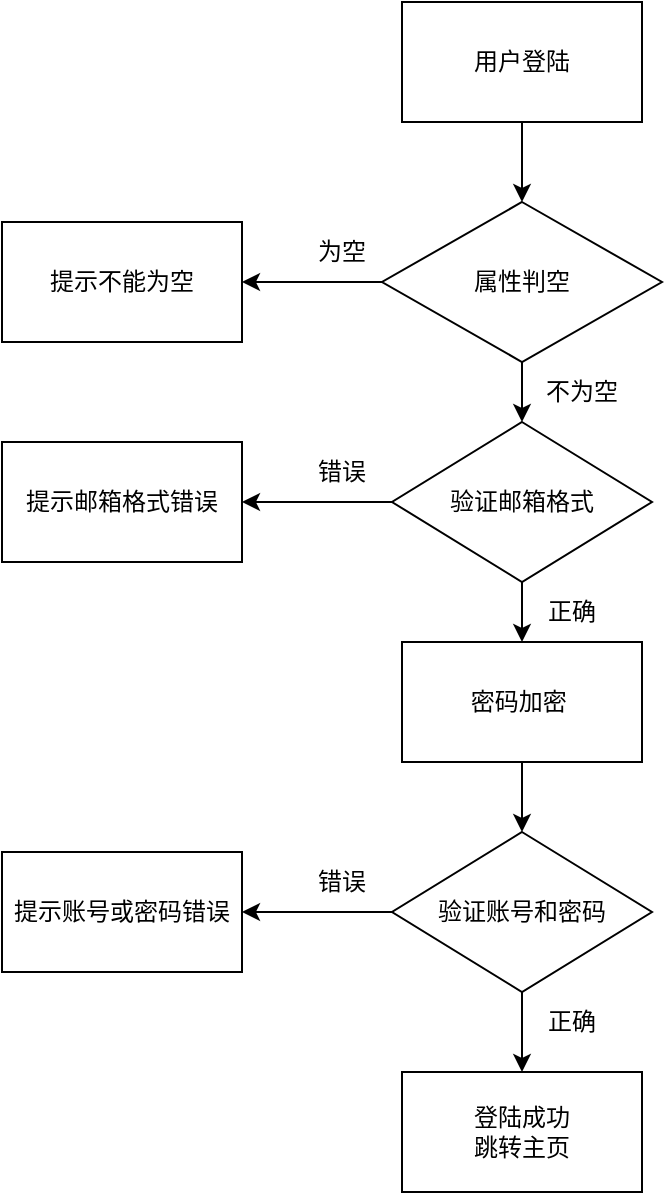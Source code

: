 <mxfile>
    <diagram id="efyVsBHG3-2ebli5qRtZ" name="第 1 页">
        <mxGraphModel dx="250" dy="231" grid="1" gridSize="10" guides="1" tooltips="1" connect="1" arrows="1" fold="1" page="1" pageScale="1" pageWidth="827" pageHeight="1169" math="0" shadow="0">
            <root>
                <mxCell id="0"/>
                <mxCell id="1" parent="0"/>
                <mxCell id="6" style="edgeStyle=none;html=1;exitX=0.5;exitY=1;exitDx=0;exitDy=0;entryX=0.5;entryY=0;entryDx=0;entryDy=0;" parent="1" source="2" target="3" edge="1">
                    <mxGeometry relative="1" as="geometry"/>
                </mxCell>
                <mxCell id="2" value="用户登陆" style="rounded=0;whiteSpace=wrap;html=1;" parent="1" vertex="1">
                    <mxGeometry x="350" y="60" width="120" height="60" as="geometry"/>
                </mxCell>
                <mxCell id="5" style="edgeStyle=none;html=1;exitX=0;exitY=0.5;exitDx=0;exitDy=0;entryX=1;entryY=0.5;entryDx=0;entryDy=0;" parent="1" source="3" target="4" edge="1">
                    <mxGeometry relative="1" as="geometry"/>
                </mxCell>
                <mxCell id="9" style="edgeStyle=none;html=1;exitX=0.5;exitY=1;exitDx=0;exitDy=0;entryX=0.5;entryY=0;entryDx=0;entryDy=0;" parent="1" source="3" target="8" edge="1">
                    <mxGeometry relative="1" as="geometry"/>
                </mxCell>
                <mxCell id="3" value="属性判空" style="rhombus;whiteSpace=wrap;html=1;" parent="1" vertex="1">
                    <mxGeometry x="340" y="160" width="140" height="80" as="geometry"/>
                </mxCell>
                <mxCell id="4" value="提示不能为空" style="rounded=0;whiteSpace=wrap;html=1;" parent="1" vertex="1">
                    <mxGeometry x="150" y="170" width="120" height="60" as="geometry"/>
                </mxCell>
                <mxCell id="7" value="为空" style="text;strokeColor=none;align=center;fillColor=none;html=1;verticalAlign=middle;whiteSpace=wrap;rounded=0;" parent="1" vertex="1">
                    <mxGeometry x="290" y="170" width="60" height="30" as="geometry"/>
                </mxCell>
                <mxCell id="16" style="edgeStyle=none;html=1;exitX=0;exitY=0.5;exitDx=0;exitDy=0;entryX=1;entryY=0.5;entryDx=0;entryDy=0;" parent="1" source="8" target="15" edge="1">
                    <mxGeometry relative="1" as="geometry"/>
                </mxCell>
                <mxCell id="27" style="edgeStyle=none;html=1;exitX=0.5;exitY=1;exitDx=0;exitDy=0;entryX=0.5;entryY=0;entryDx=0;entryDy=0;" parent="1" source="8" edge="1">
                    <mxGeometry relative="1" as="geometry">
                        <mxPoint x="410" y="380" as="targetPoint"/>
                    </mxGeometry>
                </mxCell>
                <mxCell id="8" value="验证邮箱格式" style="rhombus;whiteSpace=wrap;html=1;" parent="1" vertex="1">
                    <mxGeometry x="345" y="270" width="130" height="80" as="geometry"/>
                </mxCell>
                <mxCell id="10" value="不为空" style="text;strokeColor=none;align=center;fillColor=none;html=1;verticalAlign=middle;whiteSpace=wrap;rounded=0;" parent="1" vertex="1">
                    <mxGeometry x="410" y="240" width="60" height="30" as="geometry"/>
                </mxCell>
                <mxCell id="19" style="edgeStyle=none;html=1;exitX=0.5;exitY=1;exitDx=0;exitDy=0;" parent="1" source="12" target="18" edge="1">
                    <mxGeometry relative="1" as="geometry"/>
                </mxCell>
                <mxCell id="22" style="edgeStyle=none;html=1;exitX=0;exitY=0.5;exitDx=0;exitDy=0;entryX=1;entryY=0.5;entryDx=0;entryDy=0;" parent="1" source="12" target="21" edge="1">
                    <mxGeometry relative="1" as="geometry"/>
                </mxCell>
                <mxCell id="12" value="验证账号和密码" style="rhombus;whiteSpace=wrap;html=1;" parent="1" vertex="1">
                    <mxGeometry x="345" y="475" width="130" height="80" as="geometry"/>
                </mxCell>
                <mxCell id="15" value="提示邮箱格式错误" style="rounded=0;whiteSpace=wrap;html=1;" parent="1" vertex="1">
                    <mxGeometry x="150" y="280" width="120" height="60" as="geometry"/>
                </mxCell>
                <mxCell id="17" value="错误" style="text;strokeColor=none;align=center;fillColor=none;html=1;verticalAlign=middle;whiteSpace=wrap;rounded=0;" parent="1" vertex="1">
                    <mxGeometry x="290" y="280" width="60" height="30" as="geometry"/>
                </mxCell>
                <mxCell id="18" value="登陆成功&lt;br&gt;跳转主页" style="rounded=0;whiteSpace=wrap;html=1;" parent="1" vertex="1">
                    <mxGeometry x="350" y="595" width="120" height="60" as="geometry"/>
                </mxCell>
                <mxCell id="20" value="正确" style="text;strokeColor=none;align=center;fillColor=none;html=1;verticalAlign=middle;whiteSpace=wrap;rounded=0;" parent="1" vertex="1">
                    <mxGeometry x="405" y="555" width="60" height="30" as="geometry"/>
                </mxCell>
                <mxCell id="21" value="提示账号或密码错误" style="rounded=0;whiteSpace=wrap;html=1;" parent="1" vertex="1">
                    <mxGeometry x="150" y="485" width="120" height="60" as="geometry"/>
                </mxCell>
                <mxCell id="23" value="错误" style="text;strokeColor=none;align=center;fillColor=none;html=1;verticalAlign=middle;whiteSpace=wrap;rounded=0;" parent="1" vertex="1">
                    <mxGeometry x="290" y="485" width="60" height="30" as="geometry"/>
                </mxCell>
                <mxCell id="25" style="edgeStyle=none;html=1;exitX=0.5;exitY=1;exitDx=0;exitDy=0;entryX=0.5;entryY=0;entryDx=0;entryDy=0;" parent="1" target="12" edge="1">
                    <mxGeometry relative="1" as="geometry">
                        <mxPoint x="410" y="440" as="sourcePoint"/>
                    </mxGeometry>
                </mxCell>
                <mxCell id="28" value="正确" style="text;strokeColor=none;align=center;fillColor=none;html=1;verticalAlign=middle;whiteSpace=wrap;rounded=0;" parent="1" vertex="1">
                    <mxGeometry x="405" y="350" width="60" height="30" as="geometry"/>
                </mxCell>
                <mxCell id="29" value="密码加密&amp;nbsp;" style="rounded=0;whiteSpace=wrap;html=1;" parent="1" vertex="1">
                    <mxGeometry x="350" y="380" width="120" height="60" as="geometry"/>
                </mxCell>
            </root>
        </mxGraphModel>
    </diagram>
</mxfile>